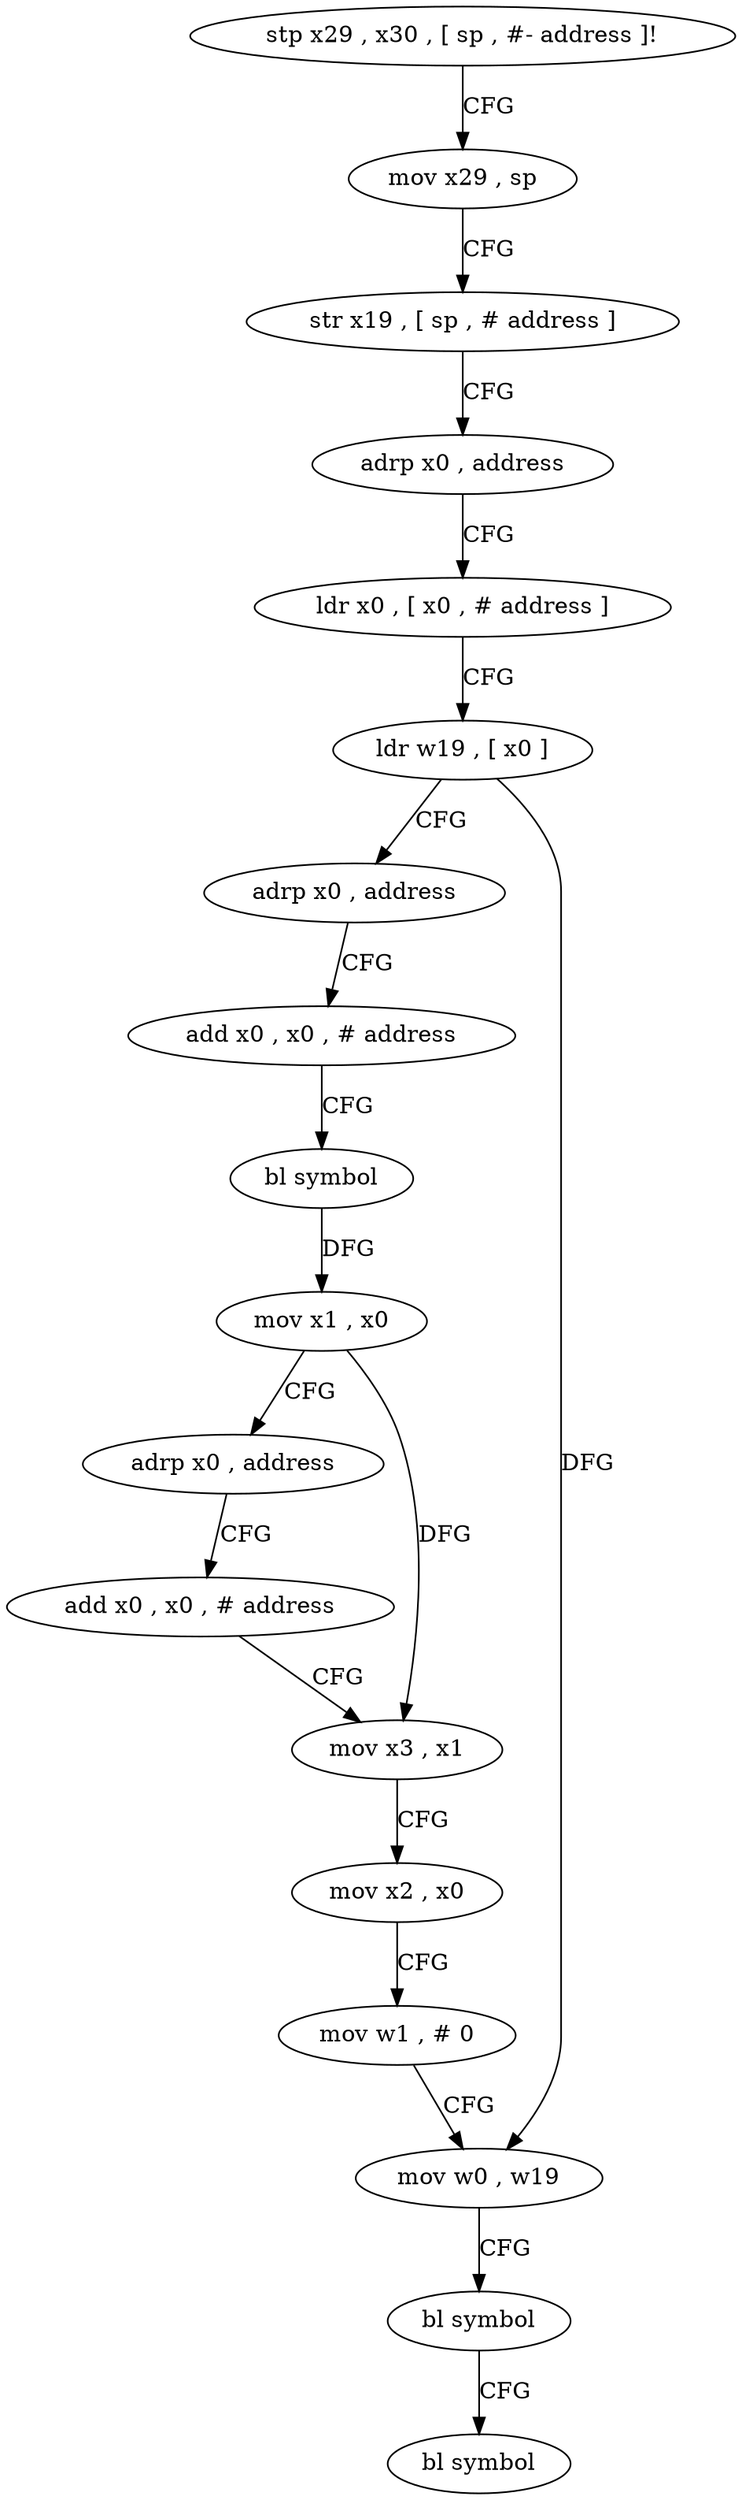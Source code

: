 digraph "func" {
"4343472" [label = "stp x29 , x30 , [ sp , #- address ]!" ]
"4343476" [label = "mov x29 , sp" ]
"4343480" [label = "str x19 , [ sp , # address ]" ]
"4343484" [label = "adrp x0 , address" ]
"4343488" [label = "ldr x0 , [ x0 , # address ]" ]
"4343492" [label = "ldr w19 , [ x0 ]" ]
"4343496" [label = "adrp x0 , address" ]
"4343500" [label = "add x0 , x0 , # address" ]
"4343504" [label = "bl symbol" ]
"4343508" [label = "mov x1 , x0" ]
"4343512" [label = "adrp x0 , address" ]
"4343516" [label = "add x0 , x0 , # address" ]
"4343520" [label = "mov x3 , x1" ]
"4343524" [label = "mov x2 , x0" ]
"4343528" [label = "mov w1 , # 0" ]
"4343532" [label = "mov w0 , w19" ]
"4343536" [label = "bl symbol" ]
"4343540" [label = "bl symbol" ]
"4343472" -> "4343476" [ label = "CFG" ]
"4343476" -> "4343480" [ label = "CFG" ]
"4343480" -> "4343484" [ label = "CFG" ]
"4343484" -> "4343488" [ label = "CFG" ]
"4343488" -> "4343492" [ label = "CFG" ]
"4343492" -> "4343496" [ label = "CFG" ]
"4343492" -> "4343532" [ label = "DFG" ]
"4343496" -> "4343500" [ label = "CFG" ]
"4343500" -> "4343504" [ label = "CFG" ]
"4343504" -> "4343508" [ label = "DFG" ]
"4343508" -> "4343512" [ label = "CFG" ]
"4343508" -> "4343520" [ label = "DFG" ]
"4343512" -> "4343516" [ label = "CFG" ]
"4343516" -> "4343520" [ label = "CFG" ]
"4343520" -> "4343524" [ label = "CFG" ]
"4343524" -> "4343528" [ label = "CFG" ]
"4343528" -> "4343532" [ label = "CFG" ]
"4343532" -> "4343536" [ label = "CFG" ]
"4343536" -> "4343540" [ label = "CFG" ]
}
